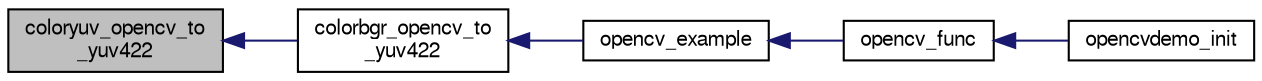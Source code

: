 digraph "coloryuv_opencv_to_yuv422"
{
  edge [fontname="FreeSans",fontsize="10",labelfontname="FreeSans",labelfontsize="10"];
  node [fontname="FreeSans",fontsize="10",shape=record];
  rankdir="LR";
  Node1 [label="coloryuv_opencv_to\l_yuv422",height=0.2,width=0.4,color="black", fillcolor="grey75", style="filled", fontcolor="black"];
  Node1 -> Node2 [dir="back",color="midnightblue",fontsize="10",style="solid",fontname="FreeSans"];
  Node2 [label="colorbgr_opencv_to\l_yuv422",height=0.2,width=0.4,color="black", fillcolor="white", style="filled",URL="$opencv__image__functions_8cpp.html#af4d0f0682c7323109f7cc2f1d8c1615b"];
  Node2 -> Node3 [dir="back",color="midnightblue",fontsize="10",style="solid",fontname="FreeSans"];
  Node3 [label="opencv_example",height=0.2,width=0.4,color="black", fillcolor="white", style="filled",URL="$opencv__example_8h.html#a6e9d13abcf561943ebba60b0b5f43565"];
  Node3 -> Node4 [dir="back",color="midnightblue",fontsize="10",style="solid",fontname="FreeSans"];
  Node4 [label="opencv_func",height=0.2,width=0.4,color="black", fillcolor="white", style="filled",URL="$cv__opencvdemo_8c.html#a8784b3fc20a615728bcc08abbad1d215"];
  Node4 -> Node5 [dir="back",color="midnightblue",fontsize="10",style="solid",fontname="FreeSans"];
  Node5 [label="opencvdemo_init",height=0.2,width=0.4,color="black", fillcolor="white", style="filled",URL="$cv__opencvdemo_8h.html#ad6b89073e490f7f45751cf66f4b97c4b"];
}
